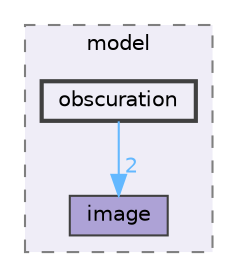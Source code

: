 digraph "C:/Users/Katia/Documents/GitHub/code_base_obscuration/include/model/obscuration"
{
 // LATEX_PDF_SIZE
  bgcolor="transparent";
  edge [fontname=Helvetica,fontsize=10,labelfontname=Helvetica,labelfontsize=10];
  node [fontname=Helvetica,fontsize=10,shape=box,height=0.2,width=0.4];
  compound=true
  subgraph clusterdir_a33db249c7d462430783eec338b1a6d6 {
    graph [ bgcolor="#efedf7", pencolor="grey50", label="model", fontname=Helvetica,fontsize=10 style="filled,dashed", URL="dir_a33db249c7d462430783eec338b1a6d6.html",tooltip=""]
  dir_527471ecb8dbd0cdb3c01c58e3c0db87 [label="image", fillcolor="#ada2d6", color="grey25", style="filled", URL="dir_527471ecb8dbd0cdb3c01c58e3c0db87.html",tooltip=""];
  dir_1d3c88b54b2d5ce3fbde278c372ed2ab [label="obscuration", fillcolor="#efedf7", color="grey25", style="filled,bold", URL="dir_1d3c88b54b2d5ce3fbde278c372ed2ab.html",tooltip=""];
  }
  dir_1d3c88b54b2d5ce3fbde278c372ed2ab->dir_527471ecb8dbd0cdb3c01c58e3c0db87 [headlabel="2", labeldistance=1.5 headhref="dir_000033_000017.html" href="dir_000033_000017.html" color="steelblue1" fontcolor="steelblue1"];
}
